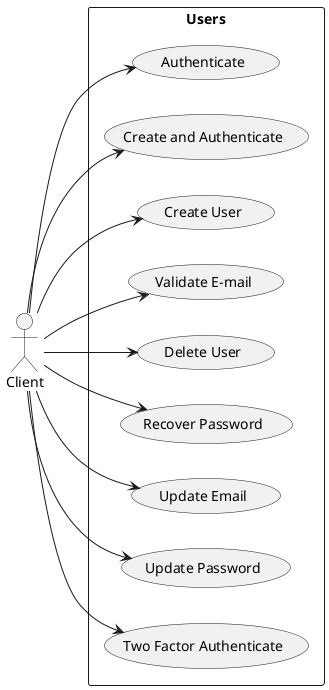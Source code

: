 @startuml
left to right direction

actor "Client" as client

rectangle Users {
    usecase "Authenticate" as UC1
    usecase "Create and Authenticate" as UC2
    usecase "Create User" as UC3
    usecase "Validate E-mail" as UC4
    usecase "Delete User" as UC5
    usecase "Recover Password" as UC6
    usecase "Update Email" as UC7
    usecase "Update Password" as UC8
    usecase "Two Factor Authenticate" as UC9
}

client -->  UC1
client -->  UC2
client -->  UC3
client -->  UC4
client -->  UC5
client -->  UC6
client -->  UC7
client -->  UC8
client -->  UC9

@enduml